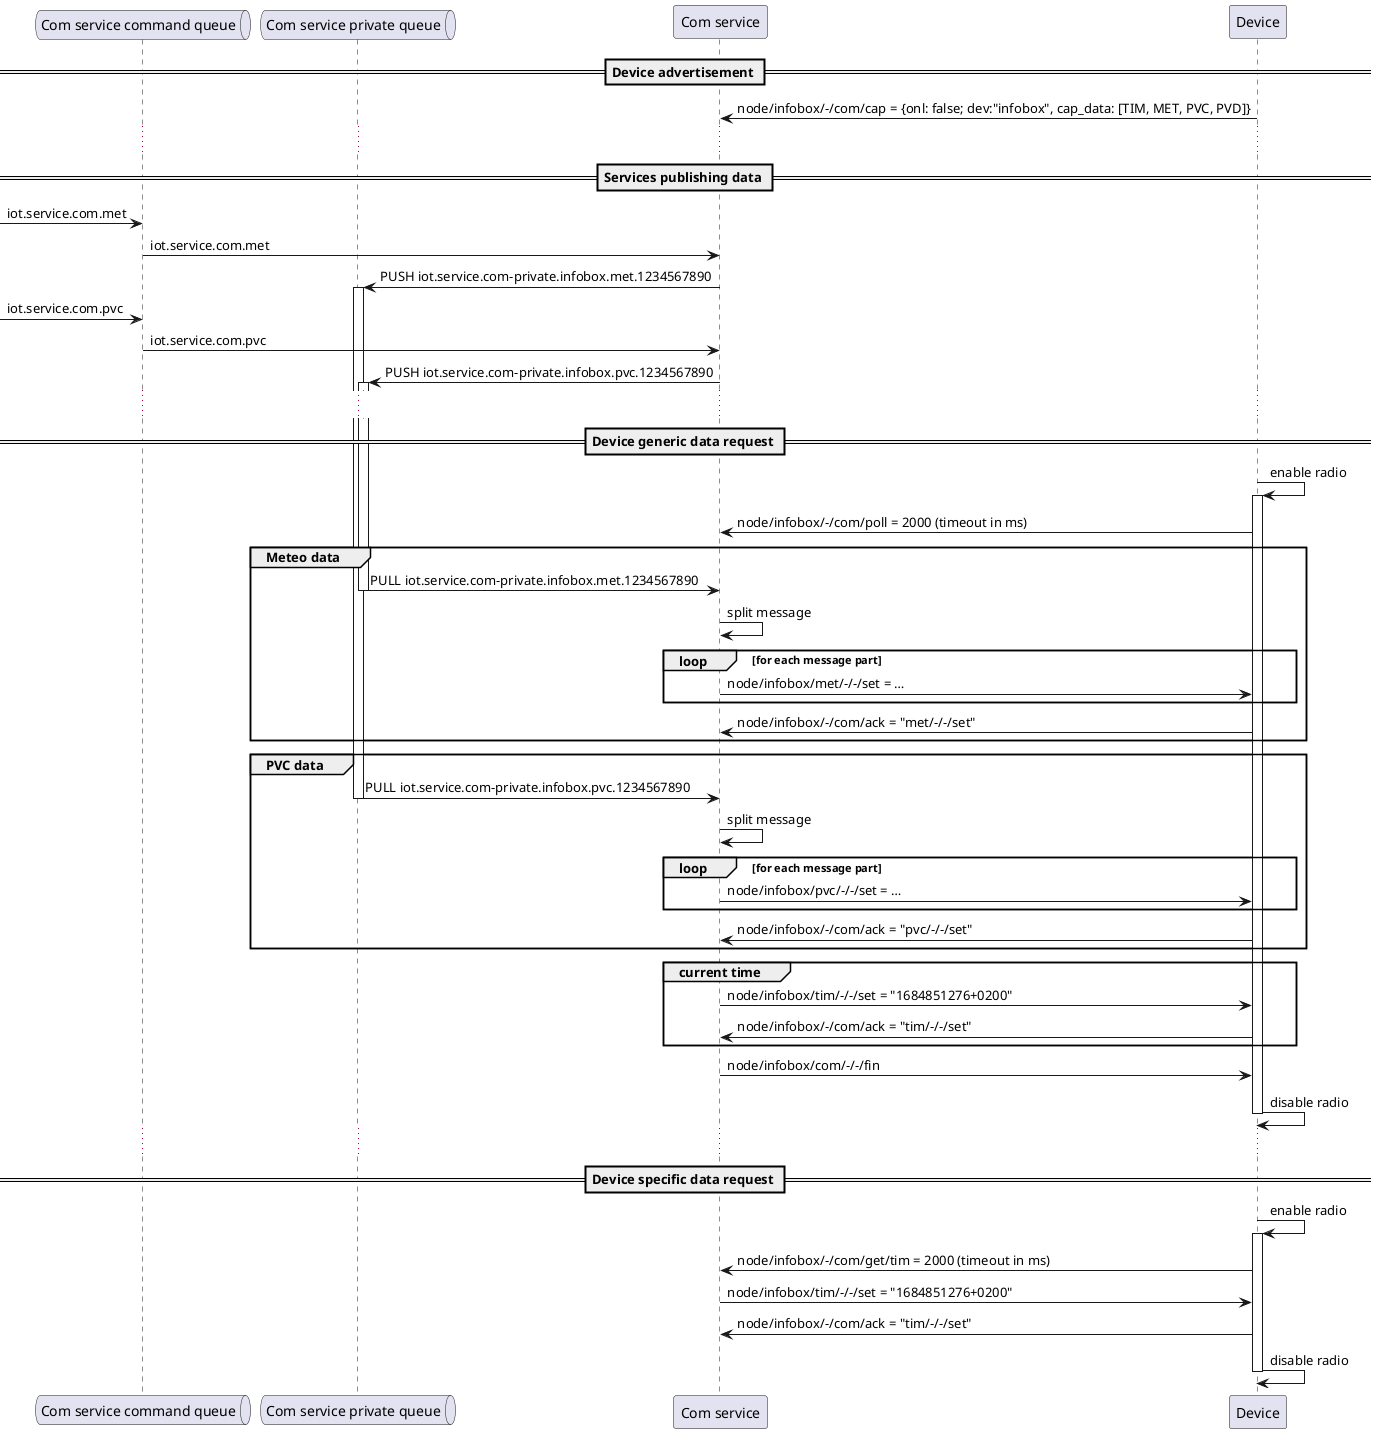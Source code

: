 @startuml offline communication

queue GW_CMD as "Com service command queue"
queue GW_Q as "Com service private queue"
participant GW as "Com service"
participant DEV as "Device"

== Device advertisement ==

DEV -> GW : node/infobox/-/com/cap = {onl: false; dev:"infobox", cap_data: [TIM, MET, PVC, PVD]}
...

== Services publishing data ==

[-> GW_CMD : iot.service.com.met
GW_CMD -> GW : iot.service.com.met
GW -> GW_Q++ : PUSH iot.service.com-private.infobox.met.1234567890

[-> GW_CMD : iot.service.com.pvc
GW_CMD -> GW : iot.service.com.pvc
GW -> GW_Q++ : PUSH iot.service.com-private.infobox.pvc.1234567890
...

== Device generic data request ==

DEV -> DEV++ : enable radio
DEV -> GW : node/infobox/-/com/poll = 2000 (timeout in ms)
group Meteo data 
    GW_Q -> GW-- : PULL iot.service.com-private.infobox.met.1234567890
    GW -> GW : split message
    loop for each message part
        GW -> DEV : node/infobox/met/-/-/set = …
    end
    DEV -> GW : node/infobox/-/com/ack = "met/-/-/set"
end
group PVC data
    GW_Q -> GW-- : PULL iot.service.com-private.infobox.pvc.1234567890
    GW -> GW : split message
    loop for each message part
        GW -> DEV : node/infobox/pvc/-/-/set = …
    end
    DEV -> GW : node/infobox/-/com/ack = "pvc/-/-/set"
end
group current time
    GW -> DEV : node/infobox/tim/-/-/set = "1684851276+0200"
    DEV -> GW : node/infobox/-/com/ack = "tim/-/-/set"
end
GW -> DEV : node/infobox/com/-/-/fin
DEV -> DEV-- : disable radio
...

== Device specific data request ==

DEV -> DEV++ : enable radio
DEV -> GW : node/infobox/-/com/get/tim = 2000 (timeout in ms)
GW -> DEV : node/infobox/tim/-/-/set = "1684851276+0200"
DEV -> GW : node/infobox/-/com/ack = "tim/-/-/set"
DEV -> DEV-- : disable radio

@enduml